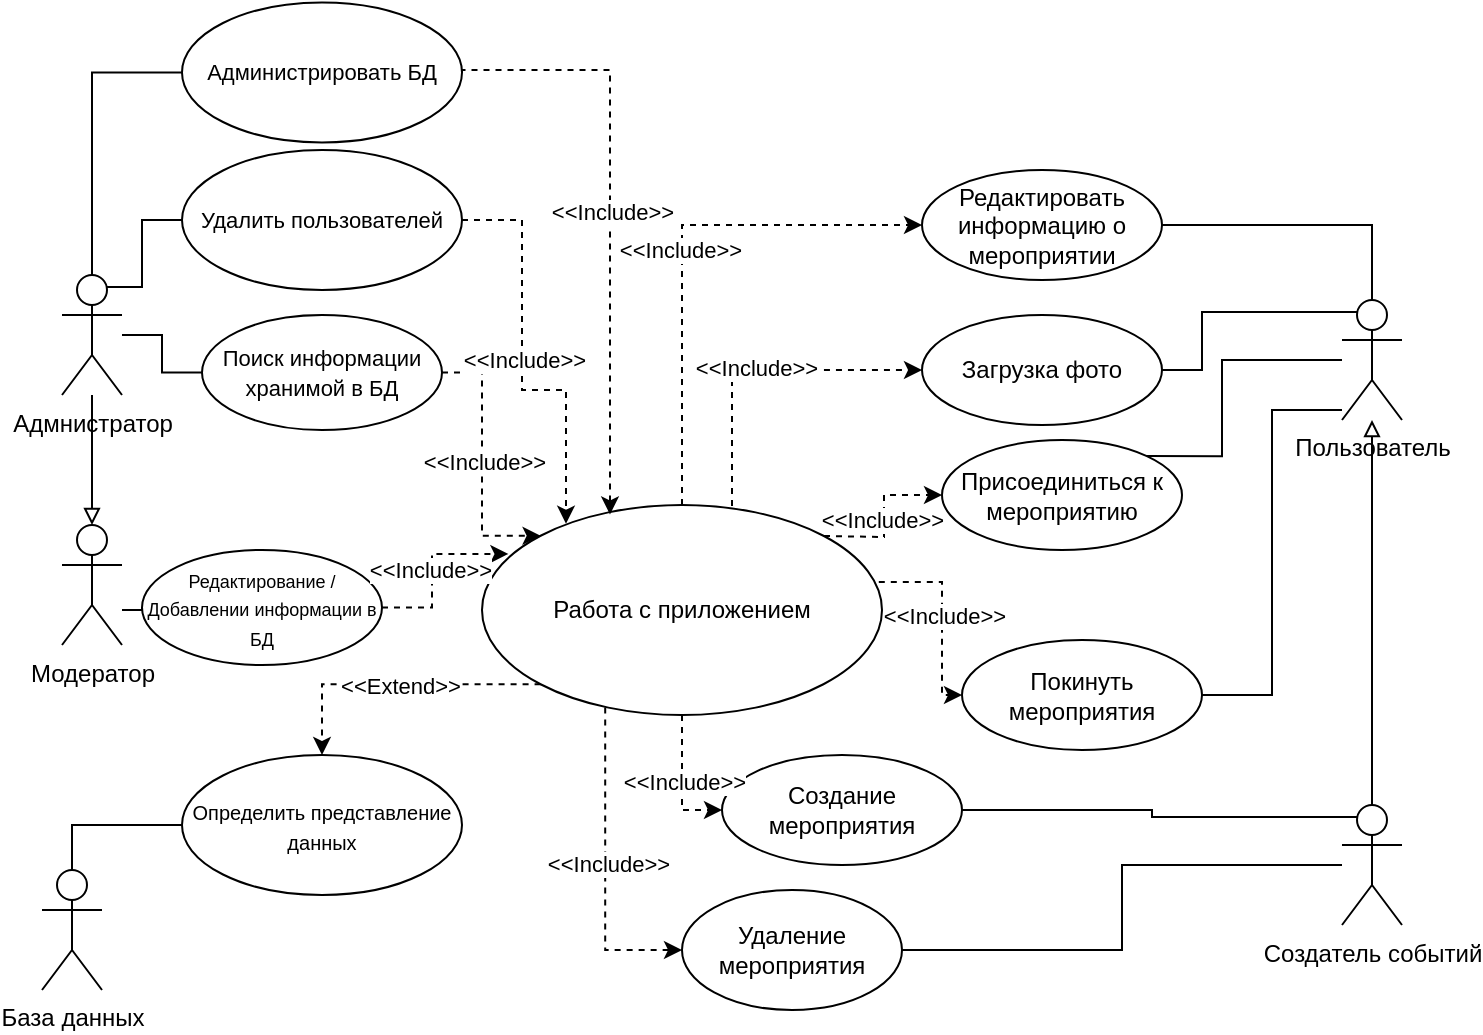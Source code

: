 <mxfile version="23.0.2" type="github">
  <diagram name="Page-1" id="FsE-O-lBcmYUon80JMM_">
    <mxGraphModel dx="4834" dy="-1454" grid="1" gridSize="10" guides="1" tooltips="1" connect="1" arrows="1" fold="1" page="1" pageScale="1" pageWidth="850" pageHeight="1100" math="0" shadow="0">
      <root>
        <mxCell id="0" />
        <mxCell id="1" parent="0" />
        <mxCell id="K5d2E1DVl8FYSgaZDxzp-1" style="edgeStyle=orthogonalEdgeStyle;rounded=0;orthogonalLoop=1;jettySize=auto;html=1;entryX=0;entryY=0.5;entryDx=0;entryDy=0;exitX=0.5;exitY=0;exitDx=0;exitDy=0;exitPerimeter=0;endArrow=none;endFill=0;" edge="1" parent="1" source="K5d2E1DVl8FYSgaZDxzp-3" target="K5d2E1DVl8FYSgaZDxzp-12">
          <mxGeometry relative="1" as="geometry" />
        </mxCell>
        <mxCell id="K5d2E1DVl8FYSgaZDxzp-2" style="edgeStyle=orthogonalEdgeStyle;rounded=0;orthogonalLoop=1;jettySize=auto;html=1;exitX=0.75;exitY=0.1;exitDx=0;exitDy=0;exitPerimeter=0;entryX=0;entryY=0.5;entryDx=0;entryDy=0;endArrow=none;endFill=0;" edge="1" parent="1" source="K5d2E1DVl8FYSgaZDxzp-3" target="K5d2E1DVl8FYSgaZDxzp-14">
          <mxGeometry relative="1" as="geometry">
            <Array as="points">
              <mxPoint x="-2870" y="3199" />
              <mxPoint x="-2870" y="3165" />
            </Array>
          </mxGeometry>
        </mxCell>
        <mxCell id="K5d2E1DVl8FYSgaZDxzp-3" value="Адмнистратор" style="shape=umlActor;html=1;verticalLabelPosition=bottom;verticalAlign=top;align=center;" vertex="1" parent="1">
          <mxGeometry x="-2910" y="3192.5" width="30" height="60" as="geometry" />
        </mxCell>
        <mxCell id="K5d2E1DVl8FYSgaZDxzp-4" value="Пользователь" style="shape=umlActor;html=1;verticalLabelPosition=bottom;verticalAlign=top;align=center;" vertex="1" parent="1">
          <mxGeometry x="-2270" y="3205" width="30" height="60" as="geometry" />
        </mxCell>
        <mxCell id="K5d2E1DVl8FYSgaZDxzp-5" value="Создатель событий" style="shape=umlActor;html=1;verticalLabelPosition=bottom;verticalAlign=top;align=center;" vertex="1" parent="1">
          <mxGeometry x="-2270" y="3457.5" width="30" height="60" as="geometry" />
        </mxCell>
        <mxCell id="K5d2E1DVl8FYSgaZDxzp-6" style="edgeStyle=orthogonalEdgeStyle;rounded=0;orthogonalLoop=1;jettySize=auto;html=1;entryX=0;entryY=0.5;entryDx=0;entryDy=0;endArrow=none;endFill=0;" edge="1" parent="1" source="K5d2E1DVl8FYSgaZDxzp-7" target="K5d2E1DVl8FYSgaZDxzp-11">
          <mxGeometry relative="1" as="geometry">
            <mxPoint x="-2900" y="3450.0" as="targetPoint" />
            <Array as="points">
              <mxPoint x="-2905" y="3468" />
            </Array>
          </mxGeometry>
        </mxCell>
        <mxCell id="K5d2E1DVl8FYSgaZDxzp-7" value="База данных" style="shape=umlActor;html=1;verticalLabelPosition=bottom;verticalAlign=top;align=center;" vertex="1" parent="1">
          <mxGeometry x="-2920" y="3490" width="30" height="60" as="geometry" />
        </mxCell>
        <mxCell id="K5d2E1DVl8FYSgaZDxzp-8" style="edgeStyle=orthogonalEdgeStyle;rounded=0;orthogonalLoop=1;jettySize=auto;html=1;exitX=0;exitY=1;exitDx=0;exitDy=0;entryX=0.5;entryY=0;entryDx=0;entryDy=0;dashed=1;" edge="1" parent="1" source="K5d2E1DVl8FYSgaZDxzp-10" target="K5d2E1DVl8FYSgaZDxzp-11">
          <mxGeometry relative="1" as="geometry">
            <mxPoint x="-2700" y="3390.0" as="targetPoint" />
          </mxGeometry>
        </mxCell>
        <mxCell id="K5d2E1DVl8FYSgaZDxzp-9" value="&amp;lt;&amp;lt;Extend&amp;gt;&amp;gt;" style="edgeLabel;html=1;align=center;verticalAlign=middle;resizable=0;points=[];" vertex="1" connectable="0" parent="K5d2E1DVl8FYSgaZDxzp-8">
          <mxGeometry x="-0.019" y="1" relative="1" as="geometry">
            <mxPoint as="offset" />
          </mxGeometry>
        </mxCell>
        <mxCell id="K5d2E1DVl8FYSgaZDxzp-10" value="Работа с приложением" style="ellipse;whiteSpace=wrap;html=1;" vertex="1" parent="1">
          <mxGeometry x="-2700" y="3307.5" width="200" height="105" as="geometry" />
        </mxCell>
        <mxCell id="K5d2E1DVl8FYSgaZDxzp-11" value="&lt;font style=&quot;font-size: 10px;&quot;&gt;Определить представление данных&lt;/font&gt;" style="ellipse;whiteSpace=wrap;html=1;" vertex="1" parent="1">
          <mxGeometry x="-2850" y="3432.5" width="140" height="70" as="geometry" />
        </mxCell>
        <mxCell id="K5d2E1DVl8FYSgaZDxzp-12" value="&lt;font style=&quot;font-size: 11px;&quot;&gt;Администрировать БД&lt;/font&gt;" style="ellipse;whiteSpace=wrap;html=1;" vertex="1" parent="1">
          <mxGeometry x="-2850" y="3056.25" width="140" height="70" as="geometry" />
        </mxCell>
        <mxCell id="K5d2E1DVl8FYSgaZDxzp-13" value="&lt;font style=&quot;font-size: 11px;&quot;&gt;Поиск информации хранимой в БД&lt;/font&gt;" style="ellipse;whiteSpace=wrap;html=1;" vertex="1" parent="1">
          <mxGeometry x="-2840" y="3212.5" width="120" height="57.5" as="geometry" />
        </mxCell>
        <mxCell id="K5d2E1DVl8FYSgaZDxzp-14" value="&lt;font style=&quot;font-size: 11px;&quot;&gt;Удалить пользователей&lt;/font&gt;" style="ellipse;whiteSpace=wrap;html=1;" vertex="1" parent="1">
          <mxGeometry x="-2850" y="3130" width="140" height="70" as="geometry" />
        </mxCell>
        <mxCell id="K5d2E1DVl8FYSgaZDxzp-15" style="edgeStyle=orthogonalEdgeStyle;rounded=0;orthogonalLoop=1;jettySize=auto;html=1;entryX=0;entryY=0.5;entryDx=0;entryDy=0;endArrow=none;endFill=0;" edge="1" parent="1" source="K5d2E1DVl8FYSgaZDxzp-3" target="K5d2E1DVl8FYSgaZDxzp-13">
          <mxGeometry relative="1" as="geometry">
            <mxPoint x="-2890" y="3200" as="sourcePoint" />
            <mxPoint x="-2820" y="3100" as="targetPoint" />
          </mxGeometry>
        </mxCell>
        <mxCell id="K5d2E1DVl8FYSgaZDxzp-16" value="Модератор" style="shape=umlActor;html=1;verticalLabelPosition=bottom;verticalAlign=top;align=center;" vertex="1" parent="1">
          <mxGeometry x="-2910" y="3317.5" width="30" height="60" as="geometry" />
        </mxCell>
        <mxCell id="K5d2E1DVl8FYSgaZDxzp-17" value="&lt;font style=&quot;font-size: 9px;&quot;&gt;Редактирование / Добавлении информации в БД&lt;/font&gt;" style="ellipse;whiteSpace=wrap;html=1;" vertex="1" parent="1">
          <mxGeometry x="-2870" y="3330" width="120" height="57.5" as="geometry" />
        </mxCell>
        <mxCell id="K5d2E1DVl8FYSgaZDxzp-18" style="edgeStyle=orthogonalEdgeStyle;rounded=0;orthogonalLoop=1;jettySize=auto;html=1;entryX=0;entryY=0.5;entryDx=0;entryDy=0;endArrow=none;endFill=0;" edge="1" parent="1" source="K5d2E1DVl8FYSgaZDxzp-16" target="K5d2E1DVl8FYSgaZDxzp-17">
          <mxGeometry relative="1" as="geometry">
            <mxPoint x="-2885" y="3203" as="sourcePoint" />
            <mxPoint x="-2820" y="3100" as="targetPoint" />
            <Array as="points">
              <mxPoint x="-2870" y="3360" />
            </Array>
          </mxGeometry>
        </mxCell>
        <mxCell id="K5d2E1DVl8FYSgaZDxzp-19" style="edgeStyle=orthogonalEdgeStyle;rounded=0;orthogonalLoop=1;jettySize=auto;html=1;entryX=0.5;entryY=0;entryDx=0;entryDy=0;entryPerimeter=0;endArrow=block;endFill=0;" edge="1" parent="1" source="K5d2E1DVl8FYSgaZDxzp-3" target="K5d2E1DVl8FYSgaZDxzp-16">
          <mxGeometry relative="1" as="geometry" />
        </mxCell>
        <mxCell id="K5d2E1DVl8FYSgaZDxzp-20" value="Создание мероприятия" style="ellipse;whiteSpace=wrap;html=1;" vertex="1" parent="1">
          <mxGeometry x="-2580" y="3432.5" width="120" height="55" as="geometry" />
        </mxCell>
        <mxCell id="K5d2E1DVl8FYSgaZDxzp-21" value="Удаление мероприятия" style="ellipse;whiteSpace=wrap;html=1;" vertex="1" parent="1">
          <mxGeometry x="-2600" y="3500" width="110" height="60" as="geometry" />
        </mxCell>
        <mxCell id="K5d2E1DVl8FYSgaZDxzp-22" style="edgeStyle=orthogonalEdgeStyle;rounded=0;orthogonalLoop=1;jettySize=auto;html=1;exitX=0.5;exitY=1;exitDx=0;exitDy=0;entryX=0;entryY=0.5;entryDx=0;entryDy=0;dashed=1;" edge="1" parent="1" source="K5d2E1DVl8FYSgaZDxzp-10" target="K5d2E1DVl8FYSgaZDxzp-20">
          <mxGeometry relative="1" as="geometry">
            <mxPoint x="-2720" y="3490" as="targetPoint" />
            <mxPoint x="-2611" y="3454" as="sourcePoint" />
          </mxGeometry>
        </mxCell>
        <mxCell id="K5d2E1DVl8FYSgaZDxzp-23" value="&amp;lt;&amp;lt;Include&amp;gt;&amp;gt;" style="edgeLabel;html=1;align=center;verticalAlign=middle;resizable=0;points=[];" vertex="1" connectable="0" parent="K5d2E1DVl8FYSgaZDxzp-22">
          <mxGeometry x="-0.019" y="1" relative="1" as="geometry">
            <mxPoint as="offset" />
          </mxGeometry>
        </mxCell>
        <mxCell id="K5d2E1DVl8FYSgaZDxzp-24" style="edgeStyle=orthogonalEdgeStyle;rounded=0;orthogonalLoop=1;jettySize=auto;html=1;exitX=0.308;exitY=0.964;exitDx=0;exitDy=0;entryX=0;entryY=0.5;entryDx=0;entryDy=0;dashed=1;exitPerimeter=0;" edge="1" parent="1" source="K5d2E1DVl8FYSgaZDxzp-10" target="K5d2E1DVl8FYSgaZDxzp-21">
          <mxGeometry relative="1" as="geometry">
            <mxPoint x="-2570" y="3470" as="targetPoint" />
            <mxPoint x="-2630" y="3420" as="sourcePoint" />
          </mxGeometry>
        </mxCell>
        <mxCell id="K5d2E1DVl8FYSgaZDxzp-25" value="&amp;lt;&amp;lt;Include&amp;gt;&amp;gt;" style="edgeLabel;html=1;align=center;verticalAlign=middle;resizable=0;points=[];" vertex="1" connectable="0" parent="K5d2E1DVl8FYSgaZDxzp-24">
          <mxGeometry x="-0.019" y="1" relative="1" as="geometry">
            <mxPoint as="offset" />
          </mxGeometry>
        </mxCell>
        <mxCell id="K5d2E1DVl8FYSgaZDxzp-26" style="edgeStyle=orthogonalEdgeStyle;rounded=0;orthogonalLoop=1;jettySize=auto;html=1;endArrow=block;endFill=0;exitX=0.5;exitY=0;exitDx=0;exitDy=0;exitPerimeter=0;" edge="1" parent="1" source="K5d2E1DVl8FYSgaZDxzp-5" target="K5d2E1DVl8FYSgaZDxzp-4">
          <mxGeometry relative="1" as="geometry">
            <mxPoint x="-2240.83" y="3355" as="sourcePoint" />
            <mxPoint x="-2240.83" y="3420" as="targetPoint" />
          </mxGeometry>
        </mxCell>
        <mxCell id="K5d2E1DVl8FYSgaZDxzp-27" style="edgeStyle=orthogonalEdgeStyle;rounded=0;orthogonalLoop=1;jettySize=auto;html=1;entryX=0.25;entryY=0.1;entryDx=0;entryDy=0;endArrow=none;endFill=0;exitX=1;exitY=0.5;exitDx=0;exitDy=0;entryPerimeter=0;" edge="1" parent="1" source="K5d2E1DVl8FYSgaZDxzp-20" target="K5d2E1DVl8FYSgaZDxzp-5">
          <mxGeometry relative="1" as="geometry">
            <mxPoint x="-2480.5" y="3381" as="sourcePoint" />
            <mxPoint x="-2360.5" y="3350" as="targetPoint" />
          </mxGeometry>
        </mxCell>
        <mxCell id="K5d2E1DVl8FYSgaZDxzp-28" style="edgeStyle=orthogonalEdgeStyle;rounded=0;orthogonalLoop=1;jettySize=auto;html=1;endArrow=none;endFill=0;exitX=1;exitY=0.5;exitDx=0;exitDy=0;" edge="1" parent="1" source="K5d2E1DVl8FYSgaZDxzp-21" target="K5d2E1DVl8FYSgaZDxzp-5">
          <mxGeometry relative="1" as="geometry">
            <mxPoint x="-2450" y="3470" as="sourcePoint" />
            <mxPoint x="-2332" y="3476" as="targetPoint" />
          </mxGeometry>
        </mxCell>
        <mxCell id="K5d2E1DVl8FYSgaZDxzp-29" value="Присоединиться к мероприятию" style="ellipse;whiteSpace=wrap;html=1;" vertex="1" parent="1">
          <mxGeometry x="-2470" y="3275" width="120" height="55" as="geometry" />
        </mxCell>
        <mxCell id="K5d2E1DVl8FYSgaZDxzp-30" value="Покинуть мероприятия" style="ellipse;whiteSpace=wrap;html=1;" vertex="1" parent="1">
          <mxGeometry x="-2460" y="3375" width="120" height="55" as="geometry" />
        </mxCell>
        <mxCell id="K5d2E1DVl8FYSgaZDxzp-31" value="Редактировать информацию о мероприятии" style="ellipse;whiteSpace=wrap;html=1;" vertex="1" parent="1">
          <mxGeometry x="-2480" y="3140" width="120" height="55" as="geometry" />
        </mxCell>
        <mxCell id="K5d2E1DVl8FYSgaZDxzp-32" value="Загрузка фото" style="ellipse;whiteSpace=wrap;html=1;" vertex="1" parent="1">
          <mxGeometry x="-2480" y="3212.5" width="120" height="55" as="geometry" />
        </mxCell>
        <mxCell id="K5d2E1DVl8FYSgaZDxzp-33" style="edgeStyle=orthogonalEdgeStyle;rounded=0;orthogonalLoop=1;jettySize=auto;html=1;exitX=0.5;exitY=0;exitDx=0;exitDy=0;entryX=0;entryY=0.5;entryDx=0;entryDy=0;dashed=1;" edge="1" parent="1" source="K5d2E1DVl8FYSgaZDxzp-10" target="K5d2E1DVl8FYSgaZDxzp-31">
          <mxGeometry relative="1" as="geometry">
            <mxPoint x="-2542" y="3317.5" as="targetPoint" />
            <mxPoint x="-2580" y="3196.5" as="sourcePoint" />
          </mxGeometry>
        </mxCell>
        <mxCell id="K5d2E1DVl8FYSgaZDxzp-34" value="&amp;lt;&amp;lt;Include&amp;gt;&amp;gt;" style="edgeLabel;html=1;align=center;verticalAlign=middle;resizable=0;points=[];" vertex="1" connectable="0" parent="K5d2E1DVl8FYSgaZDxzp-33">
          <mxGeometry x="-0.019" y="1" relative="1" as="geometry">
            <mxPoint as="offset" />
          </mxGeometry>
        </mxCell>
        <mxCell id="K5d2E1DVl8FYSgaZDxzp-35" style="edgeStyle=orthogonalEdgeStyle;rounded=0;orthogonalLoop=1;jettySize=auto;html=1;exitX=0.625;exitY=0.005;exitDx=0;exitDy=0;entryX=0;entryY=0.5;entryDx=0;entryDy=0;dashed=1;exitPerimeter=0;" edge="1" parent="1" source="K5d2E1DVl8FYSgaZDxzp-10" target="K5d2E1DVl8FYSgaZDxzp-32">
          <mxGeometry relative="1" as="geometry">
            <mxPoint x="-2470" y="3178" as="targetPoint" />
            <mxPoint x="-2590" y="3318" as="sourcePoint" />
          </mxGeometry>
        </mxCell>
        <mxCell id="K5d2E1DVl8FYSgaZDxzp-36" value="&amp;lt;&amp;lt;Include&amp;gt;&amp;gt;" style="edgeLabel;html=1;align=center;verticalAlign=middle;resizable=0;points=[];" vertex="1" connectable="0" parent="K5d2E1DVl8FYSgaZDxzp-35">
          <mxGeometry x="-0.019" y="1" relative="1" as="geometry">
            <mxPoint as="offset" />
          </mxGeometry>
        </mxCell>
        <mxCell id="K5d2E1DVl8FYSgaZDxzp-37" style="edgeStyle=orthogonalEdgeStyle;rounded=0;orthogonalLoop=1;jettySize=auto;html=1;dashed=1;entryX=0;entryY=0.5;entryDx=0;entryDy=0;" edge="1" parent="1" target="K5d2E1DVl8FYSgaZDxzp-29">
          <mxGeometry relative="1" as="geometry">
            <mxPoint x="-2480" y="3320" as="targetPoint" />
            <mxPoint x="-2529" y="3323" as="sourcePoint" />
          </mxGeometry>
        </mxCell>
        <mxCell id="K5d2E1DVl8FYSgaZDxzp-38" value="&amp;lt;&amp;lt;Include&amp;gt;&amp;gt;" style="edgeLabel;html=1;align=center;verticalAlign=middle;resizable=0;points=[];" vertex="1" connectable="0" parent="K5d2E1DVl8FYSgaZDxzp-37">
          <mxGeometry x="-0.019" y="1" relative="1" as="geometry">
            <mxPoint as="offset" />
          </mxGeometry>
        </mxCell>
        <mxCell id="K5d2E1DVl8FYSgaZDxzp-39" style="edgeStyle=orthogonalEdgeStyle;rounded=0;orthogonalLoop=1;jettySize=auto;html=1;dashed=1;entryX=0;entryY=0.5;entryDx=0;entryDy=0;exitX=0.992;exitY=0.367;exitDx=0;exitDy=0;exitPerimeter=0;" edge="1" parent="1" source="K5d2E1DVl8FYSgaZDxzp-10" target="K5d2E1DVl8FYSgaZDxzp-30">
          <mxGeometry relative="1" as="geometry">
            <mxPoint x="-2430" y="3323" as="targetPoint" />
            <mxPoint x="-2519" y="3333" as="sourcePoint" />
            <Array as="points">
              <mxPoint x="-2470" y="3346" />
              <mxPoint x="-2470" y="3402" />
            </Array>
          </mxGeometry>
        </mxCell>
        <mxCell id="K5d2E1DVl8FYSgaZDxzp-40" value="&amp;lt;&amp;lt;Include&amp;gt;&amp;gt;" style="edgeLabel;html=1;align=center;verticalAlign=middle;resizable=0;points=[];" vertex="1" connectable="0" parent="K5d2E1DVl8FYSgaZDxzp-39">
          <mxGeometry x="-0.019" y="1" relative="1" as="geometry">
            <mxPoint as="offset" />
          </mxGeometry>
        </mxCell>
        <mxCell id="K5d2E1DVl8FYSgaZDxzp-41" style="edgeStyle=orthogonalEdgeStyle;rounded=0;orthogonalLoop=1;jettySize=auto;html=1;endArrow=none;endFill=0;exitX=1;exitY=0.5;exitDx=0;exitDy=0;entryX=0.5;entryY=0;entryDx=0;entryDy=0;entryPerimeter=0;" edge="1" parent="1" source="K5d2E1DVl8FYSgaZDxzp-31" target="K5d2E1DVl8FYSgaZDxzp-4">
          <mxGeometry relative="1" as="geometry">
            <mxPoint x="-2450" y="3470" as="sourcePoint" />
            <mxPoint x="-2210" y="3190" as="targetPoint" />
          </mxGeometry>
        </mxCell>
        <mxCell id="K5d2E1DVl8FYSgaZDxzp-42" style="edgeStyle=orthogonalEdgeStyle;rounded=0;orthogonalLoop=1;jettySize=auto;html=1;entryX=0.25;entryY=0.1;entryDx=0;entryDy=0;entryPerimeter=0;endArrow=none;endFill=0;" edge="1" parent="1" source="K5d2E1DVl8FYSgaZDxzp-32" target="K5d2E1DVl8FYSgaZDxzp-4">
          <mxGeometry relative="1" as="geometry">
            <Array as="points">
              <mxPoint x="-2340" y="3240" />
              <mxPoint x="-2340" y="3211" />
            </Array>
          </mxGeometry>
        </mxCell>
        <mxCell id="K5d2E1DVl8FYSgaZDxzp-43" style="edgeStyle=orthogonalEdgeStyle;rounded=0;orthogonalLoop=1;jettySize=auto;html=1;endArrow=none;endFill=0;exitX=1;exitY=0;exitDx=0;exitDy=0;" edge="1" parent="1" source="K5d2E1DVl8FYSgaZDxzp-29" target="K5d2E1DVl8FYSgaZDxzp-4">
          <mxGeometry relative="1" as="geometry">
            <mxPoint x="-2350" y="3290" as="sourcePoint" />
            <mxPoint x="-2252" y="3221" as="targetPoint" />
            <Array as="points">
              <mxPoint x="-2330" y="3283" />
              <mxPoint x="-2330" y="3235" />
            </Array>
          </mxGeometry>
        </mxCell>
        <mxCell id="K5d2E1DVl8FYSgaZDxzp-44" style="edgeStyle=orthogonalEdgeStyle;rounded=0;orthogonalLoop=1;jettySize=auto;html=1;entryX=0;entryY=0.917;entryDx=0;entryDy=0;entryPerimeter=0;endArrow=none;endFill=0;" edge="1" parent="1" source="K5d2E1DVl8FYSgaZDxzp-30" target="K5d2E1DVl8FYSgaZDxzp-4">
          <mxGeometry relative="1" as="geometry" />
        </mxCell>
        <mxCell id="K5d2E1DVl8FYSgaZDxzp-45" style="edgeStyle=orthogonalEdgeStyle;rounded=0;orthogonalLoop=1;jettySize=auto;html=1;exitX=1;exitY=0.5;exitDx=0;exitDy=0;entryX=0.066;entryY=0.233;entryDx=0;entryDy=0;dashed=1;entryPerimeter=0;" edge="1" parent="1" source="K5d2E1DVl8FYSgaZDxzp-17" target="K5d2E1DVl8FYSgaZDxzp-10">
          <mxGeometry relative="1" as="geometry">
            <mxPoint x="-2470" y="3250" as="targetPoint" />
            <mxPoint x="-2565" y="3318" as="sourcePoint" />
          </mxGeometry>
        </mxCell>
        <mxCell id="K5d2E1DVl8FYSgaZDxzp-46" value="&amp;lt;&amp;lt;Include&amp;gt;&amp;gt;" style="edgeLabel;html=1;align=center;verticalAlign=middle;resizable=0;points=[];" vertex="1" connectable="0" parent="K5d2E1DVl8FYSgaZDxzp-45">
          <mxGeometry x="-0.019" y="1" relative="1" as="geometry">
            <mxPoint as="offset" />
          </mxGeometry>
        </mxCell>
        <mxCell id="K5d2E1DVl8FYSgaZDxzp-47" style="edgeStyle=orthogonalEdgeStyle;rounded=0;orthogonalLoop=1;jettySize=auto;html=1;exitX=1;exitY=0.5;exitDx=0;exitDy=0;entryX=0;entryY=0;entryDx=0;entryDy=0;dashed=1;" edge="1" parent="1" source="K5d2E1DVl8FYSgaZDxzp-13" target="K5d2E1DVl8FYSgaZDxzp-10">
          <mxGeometry relative="1" as="geometry">
            <mxPoint x="-2460" y="3260" as="targetPoint" />
            <mxPoint x="-2555" y="3328" as="sourcePoint" />
            <Array as="points">
              <mxPoint x="-2700" y="3241" />
              <mxPoint x="-2700" y="3323" />
            </Array>
          </mxGeometry>
        </mxCell>
        <mxCell id="K5d2E1DVl8FYSgaZDxzp-48" value="&amp;lt;&amp;lt;Include&amp;gt;&amp;gt;" style="edgeLabel;html=1;align=center;verticalAlign=middle;resizable=0;points=[];" vertex="1" connectable="0" parent="K5d2E1DVl8FYSgaZDxzp-47">
          <mxGeometry x="-0.019" y="1" relative="1" as="geometry">
            <mxPoint as="offset" />
          </mxGeometry>
        </mxCell>
        <mxCell id="K5d2E1DVl8FYSgaZDxzp-49" style="edgeStyle=orthogonalEdgeStyle;rounded=0;orthogonalLoop=1;jettySize=auto;html=1;exitX=1;exitY=0.5;exitDx=0;exitDy=0;entryX=0.21;entryY=0.089;entryDx=0;entryDy=0;dashed=1;entryPerimeter=0;" edge="1" parent="1" source="K5d2E1DVl8FYSgaZDxzp-14" target="K5d2E1DVl8FYSgaZDxzp-10">
          <mxGeometry relative="1" as="geometry">
            <mxPoint x="-2661" y="3333" as="targetPoint" />
            <mxPoint x="-2710" y="3251" as="sourcePoint" />
            <Array as="points">
              <mxPoint x="-2680" y="3165" />
              <mxPoint x="-2680" y="3250" />
              <mxPoint x="-2658" y="3250" />
            </Array>
          </mxGeometry>
        </mxCell>
        <mxCell id="K5d2E1DVl8FYSgaZDxzp-50" value="&amp;lt;&amp;lt;Include&amp;gt;&amp;gt;" style="edgeLabel;html=1;align=center;verticalAlign=middle;resizable=0;points=[];" vertex="1" connectable="0" parent="K5d2E1DVl8FYSgaZDxzp-49">
          <mxGeometry x="-0.019" y="1" relative="1" as="geometry">
            <mxPoint as="offset" />
          </mxGeometry>
        </mxCell>
        <mxCell id="K5d2E1DVl8FYSgaZDxzp-51" style="edgeStyle=orthogonalEdgeStyle;rounded=0;orthogonalLoop=1;jettySize=auto;html=1;exitX=1;exitY=0.5;exitDx=0;exitDy=0;entryX=0.32;entryY=0.045;entryDx=0;entryDy=0;dashed=1;entryPerimeter=0;" edge="1" parent="1" source="K5d2E1DVl8FYSgaZDxzp-12" target="K5d2E1DVl8FYSgaZDxzp-10">
          <mxGeometry relative="1" as="geometry">
            <mxPoint x="-2648" y="3327" as="targetPoint" />
            <mxPoint x="-2700" y="3175" as="sourcePoint" />
            <Array as="points">
              <mxPoint x="-2710" y="3090" />
              <mxPoint x="-2636" y="3090" />
            </Array>
          </mxGeometry>
        </mxCell>
        <mxCell id="K5d2E1DVl8FYSgaZDxzp-52" value="&amp;lt;&amp;lt;Include&amp;gt;&amp;gt;" style="edgeLabel;html=1;align=center;verticalAlign=middle;resizable=0;points=[];" vertex="1" connectable="0" parent="K5d2E1DVl8FYSgaZDxzp-51">
          <mxGeometry x="-0.019" y="1" relative="1" as="geometry">
            <mxPoint as="offset" />
          </mxGeometry>
        </mxCell>
      </root>
    </mxGraphModel>
  </diagram>
</mxfile>
